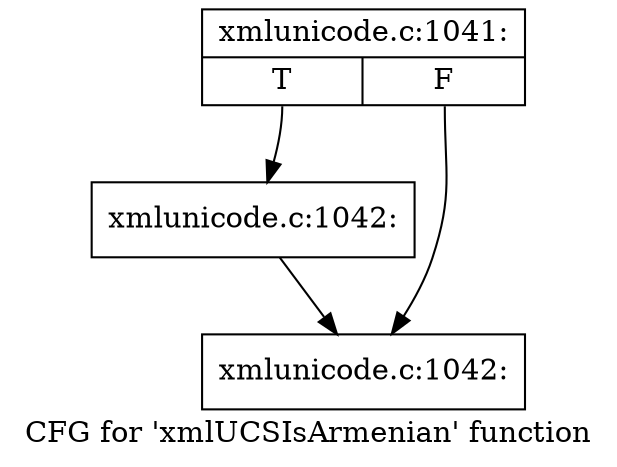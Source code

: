 digraph "CFG for 'xmlUCSIsArmenian' function" {
	label="CFG for 'xmlUCSIsArmenian' function";

	Node0x4e0cd20 [shape=record,label="{xmlunicode.c:1041:|{<s0>T|<s1>F}}"];
	Node0x4e0cd20:s0 -> Node0x4e0c4d0;
	Node0x4e0cd20:s1 -> Node0x4e0ccb0;
	Node0x4e0c4d0 [shape=record,label="{xmlunicode.c:1042:}"];
	Node0x4e0c4d0 -> Node0x4e0ccb0;
	Node0x4e0ccb0 [shape=record,label="{xmlunicode.c:1042:}"];
}
